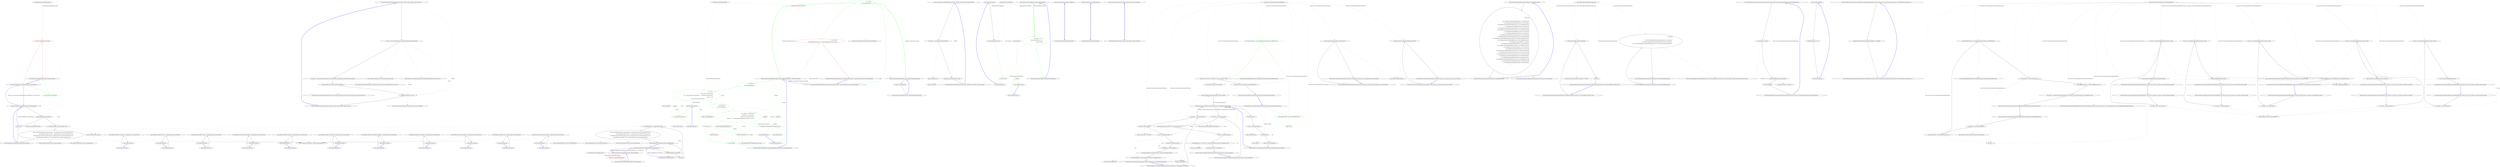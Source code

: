 digraph  {
n25 [label="Nancy.Responses.DefaultJsonSerializer", span=""];
n0 [cluster="Nancy.Responses.DefaultJsonSerializer.CanSerialize(string)", label="Entry Nancy.Responses.DefaultJsonSerializer.CanSerialize(string)", span="15-15"];
n1 [cluster="Nancy.Responses.DefaultJsonSerializer.CanSerialize(string)", color=red, community=0, label="2: return this.IsJsonType(contentType);", span="17-17"];
n2 [cluster="Nancy.Responses.DefaultJsonSerializer.CanSerialize(string)", label="Exit Nancy.Responses.DefaultJsonSerializer.CanSerialize(string)", span="15-15"];
n3 [cluster="Nancy.Responses.DefaultJsonSerializer.IsJsonType(string)", label="Entry Nancy.Responses.DefaultJsonSerializer.IsJsonType(string)", span="49-49"];
n4 [cluster="Nancy.Responses.DefaultJsonSerializer.Serialize<TModel>(string, TModel, System.IO.Stream)", label="Entry Nancy.Responses.DefaultJsonSerializer.Serialize<TModel>(string, TModel, System.IO.Stream)", span="27-27"];
n5 [cluster="Nancy.Responses.DefaultJsonSerializer.Serialize<TModel>(string, TModel, System.IO.Stream)", label="var writer = new StreamWriter(new UnclosableStreamWrapper(outputStream))", span="29-29"];
n8 [cluster="Nancy.Responses.DefaultJsonSerializer.Serialize<TModel>(string, TModel, System.IO.Stream)", label="serializer.Serialize(model, writer)", span="35-35"];
n6 [cluster="Nancy.Responses.DefaultJsonSerializer.Serialize<TModel>(string, TModel, System.IO.Stream)", label="var serializer = new JavaScriptSerializer(null, false, JsonSettings.MaxJsonLength, JsonSettings.MaxRecursions)", span="31-31"];
n10 [cluster="System.IO.StreamWriter.StreamWriter(System.IO.Stream)", label="Entry System.IO.StreamWriter.StreamWriter(System.IO.Stream)", span="0-0"];
n11 [cluster="Nancy.IO.UnclosableStreamWrapper.UnclosableStreamWrapper(System.IO.Stream)", label="Entry Nancy.IO.UnclosableStreamWrapper.UnclosableStreamWrapper(System.IO.Stream)", span="22-22"];
n7 [cluster="Nancy.Responses.DefaultJsonSerializer.Serialize<TModel>(string, TModel, System.IO.Stream)", label="serializer.RegisterConverters(JsonSettings.Converters)", span="33-33"];
n12 [cluster="Nancy.Json.JavaScriptSerializer.JavaScriptSerializer(Nancy.Json.JavaScriptTypeResolver, bool, int, int)", label="Entry Nancy.Json.JavaScriptSerializer.JavaScriptSerializer(Nancy.Json.JavaScriptTypeResolver, bool, int, int)", span="74-74"];
n13 [cluster="Nancy.Json.JavaScriptSerializer.RegisterConverters(System.Collections.Generic.IEnumerable<Nancy.Json.JavaScriptConverter>)", label="Entry Nancy.Json.JavaScriptSerializer.RegisterConverters(System.Collections.Generic.IEnumerable<Nancy.Json.JavaScriptConverter>)", span="429-429"];
n9 [cluster="Nancy.Responses.DefaultJsonSerializer.Serialize<TModel>(string, TModel, System.IO.Stream)", label="Exit Nancy.Responses.DefaultJsonSerializer.Serialize<TModel>(string, TModel, System.IO.Stream)", span="27-27"];
n14 [cluster="Nancy.Json.JavaScriptSerializer.Serialize(object, System.IO.TextWriter)", label="Entry Nancy.Json.JavaScriptSerializer.Serialize(object, System.IO.TextWriter)", span="465-465"];
n15 [cluster="Nancy.Responses.DefaultJsonSerializer.IsJsonType(string)", label="string.IsNullOrEmpty(contentType)", span="51-51"];
n17 [cluster="Nancy.Responses.DefaultJsonSerializer.IsJsonType(string)", label="var contentMimeType = contentType.Split(';')[0]", span="56-56"];
n16 [cluster="Nancy.Responses.DefaultJsonSerializer.IsJsonType(string)", label="return false;", span="53-53"];
n20 [cluster="string.IsNullOrEmpty(string)", label="Entry string.IsNullOrEmpty(string)", span="0-0"];
n18 [cluster="Nancy.Responses.DefaultJsonSerializer.IsJsonType(string)", label="return contentMimeType.Equals(''application/json'', StringComparison.InvariantCultureIgnoreCase) ||\r\n                   contentMimeType.Equals(''text/json'', StringComparison.InvariantCultureIgnoreCase) ||\r\n                  (contentMimeType.StartsWith(''application/vnd'', StringComparison.InvariantCultureIgnoreCase) &&\r\n                   contentMimeType.EndsWith(''+json'', StringComparison.InvariantCultureIgnoreCase));", span="58-61"];
n21 [cluster="string.Split(params char[])", label="Entry string.Split(params char[])", span="0-0"];
n19 [cluster="Nancy.Responses.DefaultJsonSerializer.IsJsonType(string)", label="Exit Nancy.Responses.DefaultJsonSerializer.IsJsonType(string)", span="49-49"];
n22 [cluster="string.Equals(string, System.StringComparison)", label="Entry string.Equals(string, System.StringComparison)", span="0-0"];
n23 [cluster="string.StartsWith(string, System.StringComparison)", label="Entry string.StartsWith(string, System.StringComparison)", span="0-0"];
n24 [cluster="string.EndsWith(string, System.StringComparison)", label="Entry string.EndsWith(string, System.StringComparison)", span="0-0"];
d1 [cluster="Nancy.Responses.DefaultJsonSerializer.CanSerialize(string)", color=green, community=0, label="2: return IsJsonType(contentType);", span="18-18"];
m0_4 [cluster="Nancy.Routing.Route.Invoke(Nancy.DynamicDictionary)", file="DefaultRouteInvoker.cs", label="Entry Nancy.Routing.Route.Invoke(Nancy.DynamicDictionary)", span="54-54"];
m0_0 [cluster="Nancy.Routing.DefaultRouteInvoker.Invoke(Nancy.Routing.Route, Nancy.DynamicDictionary, Nancy.NancyContext)", file="DefaultRouteInvoker.cs", label="Entry Nancy.Routing.DefaultRouteInvoker.Invoke(Nancy.Routing.Route, Nancy.DynamicDictionary, Nancy.NancyContext)", span="14-14"];
m0_1 [cluster="Nancy.Routing.DefaultRouteInvoker.Invoke(Nancy.Routing.Route, Nancy.DynamicDictionary, Nancy.NancyContext)", color=green, community=0, file="DefaultRouteInvoker.cs", label="3: var result =\r\n                route.Invoke(parameters)", span="16-17"];
m0_2 [cluster="Nancy.Routing.DefaultRouteInvoker.Invoke(Nancy.Routing.Route, Nancy.DynamicDictionary, Nancy.NancyContext)", color=red, community=0, file="DefaultRouteInvoker.cs", label="0: var response =\r\n                CastResultToResponse(result) ?? GetNegotiatedResponse(result, context)", span="19-20"];
m0_3 [cluster="Nancy.Routing.DefaultRouteInvoker.Invoke(Nancy.Routing.Route, Nancy.DynamicDictionary, Nancy.NancyContext)", file="DefaultRouteInvoker.cs", label="Exit Nancy.Routing.DefaultRouteInvoker.Invoke(Nancy.Routing.Route, Nancy.DynamicDictionary, Nancy.NancyContext)", span="14-14"];
m0_26 [cluster="Unk.CanSerialize", file="DefaultRouteInvoker.cs", label="Entry Unk.CanSerialize", span=""];
m0_22 [cluster="Nancy.Response.WithHeader(string, string)", file="DefaultRouteInvoker.cs", label="Entry Nancy.Response.WithHeader(string, string)", span="46-46"];
m0_19 [cluster="Unk.Create", file="DefaultRouteInvoker.cs", label="Entry Unk.Create", span=""];
m0_21 [cluster="Unk.Count", file="DefaultRouteInvoker.cs", label="Entry Unk.Count", span=""];
m0_7 [cluster="Nancy.Routing.DefaultRouteInvoker.GetNegotiatedResponse(dynamic, Nancy.NancyContext)", file="DefaultRouteInvoker.cs", label="Entry Nancy.Routing.DefaultRouteInvoker.GetNegotiatedResponse(dynamic, Nancy.NancyContext)", span="30-30"];
m0_10 [cluster="Nancy.Routing.DefaultRouteInvoker.GetNegotiatedResponse(dynamic, Nancy.NancyContext)", color=green, community=0, file="DefaultRouteInvoker.cs", label="0: var headers =\r\n                context.Request.Headers", span="32-33"];
m0_11 [cluster="Nancy.Routing.DefaultRouteInvoker.GetNegotiatedResponse(dynamic, Nancy.NancyContext)", color=green, community=0, file="DefaultRouteInvoker.cs", label="0: var valid =\r\n                from accept in headers.Accept\r\n                let s = this.serializers.FirstOrDefault(s => s.CanSerialize(accept.Item1))\r\n                where s != null\r\n                select Tuple.Create(accept.Item1, s)", span="35-39"];
m0_13 [cluster="Nancy.Routing.DefaultRouteInvoker.GetNegotiatedResponse(dynamic, Nancy.NancyContext)", color=green, community=0, file="DefaultRouteInvoker.cs", label="0: var response = new Response {\r\n                ContentType = serializer.Item1,\r\n                StatusCode = HttpStatusCode.OK,\r\n                Contents = s => serializer.Item2.Serialize(serializer.Item1, result, s)\r\n            }", span="44-48"];
m0_12 [cluster="Nancy.Routing.DefaultRouteInvoker.GetNegotiatedResponse(dynamic, Nancy.NancyContext)", color=green, community=0, file="DefaultRouteInvoker.cs", label="0: var serializer =\r\n                valid.FirstOrDefault()", span="41-42"];
m0_14 [cluster="Nancy.Routing.DefaultRouteInvoker.GetNegotiatedResponse(dynamic, Nancy.NancyContext)", color=green, community=0, file="DefaultRouteInvoker.cs", label="0: valid.Count() > 0", span="50-50"];
m0_15 [cluster="Nancy.Routing.DefaultRouteInvoker.GetNegotiatedResponse(dynamic, Nancy.NancyContext)", color=green, community=0, file="DefaultRouteInvoker.cs", label="0: response.WithHeader(''Vary'', ''Accept'')", span="52-52"];
m0_16 [cluster="Nancy.Routing.DefaultRouteInvoker.GetNegotiatedResponse(dynamic, Nancy.NancyContext)", color=green, community=0, file="DefaultRouteInvoker.cs", label="0: return response;", span="55-55"];
m0_17 [cluster="Nancy.Routing.DefaultRouteInvoker.GetNegotiatedResponse(dynamic, Nancy.NancyContext)", file="DefaultRouteInvoker.cs", label="Exit Nancy.Routing.DefaultRouteInvoker.GetNegotiatedResponse(dynamic, Nancy.NancyContext)", span="30-30"];
m0_6 [cluster="Nancy.Routing.DefaultRouteInvoker.CastResultToResponse(dynamic)", file="DefaultRouteInvoker.cs", label="Entry Nancy.Routing.DefaultRouteInvoker.CastResultToResponse(dynamic)", span="25-25"];
m0_8 [cluster="Nancy.Routing.DefaultRouteInvoker.CastResultToResponse(dynamic)", file="DefaultRouteInvoker.cs", label="return result as Response;", span="27-27"];
m0_9 [cluster="Nancy.Routing.DefaultRouteInvoker.CastResultToResponse(dynamic)", file="DefaultRouteInvoker.cs", label="Exit Nancy.Routing.DefaultRouteInvoker.CastResultToResponse(dynamic)", span="25-25"];
m0_20 [cluster="Nancy.Response.Response()", file="DefaultRouteInvoker.cs", label="Entry Nancy.Response.Response()", span="20-20"];
m0_23 [cluster="lambda expression", file="DefaultRouteInvoker.cs", label="Entry lambda expression", span="37-37"];
m0_28 [cluster="lambda expression", color=green, community=0, file="DefaultRouteInvoker.cs", label="0: serializer.Item2.Serialize(serializer.Item1, result, s)", span="47-47"];
m0_27 [cluster="lambda expression", file="DefaultRouteInvoker.cs", label="Entry lambda expression", span="47-47"];
m0_29 [cluster="lambda expression", file="DefaultRouteInvoker.cs", label="Exit lambda expression", span="47-47"];
m0_24 [cluster="lambda expression", color=green, community=0, file="DefaultRouteInvoker.cs", label="0: s.CanSerialize(accept.Item1)", span="37-37"];
m0_25 [cluster="lambda expression", file="DefaultRouteInvoker.cs", label="Exit lambda expression", span="37-37"];
m0_30 [cluster="Unk.Serialize", file="DefaultRouteInvoker.cs", label="Entry Unk.Serialize", span=""];
m0_18 [cluster="Unk.FirstOrDefault", file="DefaultRouteInvoker.cs", label="Entry Unk.FirstOrDefault", span=""];
m0_33 [file="DefaultRouteInvoker.cs", label=dynamic, span=""];
m0_34 [file="DefaultRouteInvoker.cs", label=serializer, span=""];
m0_31 [file="DefaultRouteInvoker.cs", label="Nancy.Routing.DefaultRouteInvoker", span=""];
m0_32 [file="DefaultRouteInvoker.cs", label=accept, span=""];
m2_0 [cluster="Nancy.Responses.DefaultXmlSerializer.CanSerialize(string)", file="DefaultXmlSerializer.cs", label="Entry Nancy.Responses.DefaultXmlSerializer.CanSerialize(string)", span="13-13"];
m2_1 [cluster="Nancy.Responses.DefaultXmlSerializer.CanSerialize(string)", color=red, community=0, file="DefaultXmlSerializer.cs", label="2: return this.IsXmlType(contentType);", span="15-15"];
m2_2 [cluster="Nancy.Responses.DefaultXmlSerializer.CanSerialize(string)", file="DefaultXmlSerializer.cs", label="Exit Nancy.Responses.DefaultXmlSerializer.CanSerialize(string)", span="13-13"];
m2_4 [cluster="Nancy.Responses.DefaultXmlSerializer.Serialize<TModel>(string, TModel, System.IO.Stream)", file="DefaultXmlSerializer.cs", label="Entry Nancy.Responses.DefaultXmlSerializer.Serialize<TModel>(string, TModel, System.IO.Stream)", span="25-25"];
m2_5 [cluster="Nancy.Responses.DefaultXmlSerializer.Serialize<TModel>(string, TModel, System.IO.Stream)", file="DefaultXmlSerializer.cs", label="var serializer = new XmlSerializer(typeof(TModel))", span="27-27"];
m2_6 [cluster="Nancy.Responses.DefaultXmlSerializer.Serialize<TModel>(string, TModel, System.IO.Stream)", file="DefaultXmlSerializer.cs", label="serializer.Serialize(outputStream, model)", span="28-28"];
m2_7 [cluster="Nancy.Responses.DefaultXmlSerializer.Serialize<TModel>(string, TModel, System.IO.Stream)", file="DefaultXmlSerializer.cs", label="Exit Nancy.Responses.DefaultXmlSerializer.Serialize<TModel>(string, TModel, System.IO.Stream)", span="25-25"];
m2_15 [cluster="string.IsNullOrEmpty(string)", file="DefaultXmlSerializer.cs", label="Entry string.IsNullOrEmpty(string)", span="0-0"];
m2_8 [cluster="XmlSerializer.cstr", file="DefaultXmlSerializer.cs", label="Entry XmlSerializer.cstr", span=""];
m2_3 [cluster="Nancy.Responses.DefaultXmlSerializer.IsXmlType(string)", file="DefaultXmlSerializer.cs", label="Entry Nancy.Responses.DefaultXmlSerializer.IsXmlType(string)", span="31-31"];
m2_10 [cluster="Nancy.Responses.DefaultXmlSerializer.IsXmlType(string)", file="DefaultXmlSerializer.cs", label="string.IsNullOrEmpty(contentType)", span="33-33"];
m2_12 [cluster="Nancy.Responses.DefaultXmlSerializer.IsXmlType(string)", file="DefaultXmlSerializer.cs", label="var contentMimeType = contentType.Split(';')[0]", span="38-38"];
m2_11 [cluster="Nancy.Responses.DefaultXmlSerializer.IsXmlType(string)", file="DefaultXmlSerializer.cs", label="return false;", span="35-35"];
m2_13 [cluster="Nancy.Responses.DefaultXmlSerializer.IsXmlType(string)", file="DefaultXmlSerializer.cs", label="return contentMimeType.Equals(''application/xml'', StringComparison.InvariantCultureIgnoreCase) ||\r\n                   contentMimeType.Equals(''text/xml'', StringComparison.InvariantCultureIgnoreCase) ||\r\n                  (contentMimeType.StartsWith(''application/vnd'', StringComparison.InvariantCultureIgnoreCase) &&\r\n                   contentMimeType.EndsWith(''+xml'', StringComparison.InvariantCultureIgnoreCase));", span="40-43"];
m2_14 [cluster="Nancy.Responses.DefaultXmlSerializer.IsXmlType(string)", file="DefaultXmlSerializer.cs", label="Exit Nancy.Responses.DefaultXmlSerializer.IsXmlType(string)", span="31-31"];
m2_19 [cluster="string.EndsWith(string, System.StringComparison)", file="DefaultXmlSerializer.cs", label="Entry string.EndsWith(string, System.StringComparison)", span="0-0"];
m2_17 [cluster="string.Equals(string, System.StringComparison)", file="DefaultXmlSerializer.cs", label="Entry string.Equals(string, System.StringComparison)", span="0-0"];
m2_9 [cluster="Unk.Serialize", file="DefaultXmlSerializer.cs", label="Entry Unk.Serialize", span=""];
m2_18 [cluster="string.StartsWith(string, System.StringComparison)", file="DefaultXmlSerializer.cs", label="Entry string.StartsWith(string, System.StringComparison)", span="0-0"];
m2_20 [file="DefaultXmlSerializer.cs", label="Nancy.Responses.DefaultXmlSerializer", span=""];
m3_8 [cluster="lambda expression", file="FakeRoute.cs", label="Entry lambda expression", span="17-20"];
m3_10 [cluster="lambda expression", color=green, community=0, file="FakeRoute.cs", label="0: return response;", span="19-19"];
m3_5 [cluster="lambda expression", file="FakeRoute.cs", label="Entry lambda expression", span="15-15"];
m3_6 [cluster="lambda expression", color=green, community=0, file="FakeRoute.cs", label="1: response", span="15-15"];
m3_7 [cluster="lambda expression", file="FakeRoute.cs", label="Exit lambda expression", span="15-15"];
m3_9 [cluster="lambda expression", file="FakeRoute.cs", label="this.ActionWasInvoked = true", span="18-18"];
m3_11 [cluster="lambda expression", file="FakeRoute.cs", label="Exit lambda expression", span="17-20"];
m3_0 [cluster="Nancy.Tests.Fakes.FakeRoute.FakeRoute()", file="FakeRoute.cs", label="Entry Nancy.Tests.Fakes.FakeRoute.FakeRoute()", span="8-8"];
m3_1 [cluster="Nancy.Tests.Fakes.FakeRoute.FakeRoute()", file="FakeRoute.cs", label="Exit Nancy.Tests.Fakes.FakeRoute.FakeRoute()", span="8-8"];
m3_2 [cluster="Nancy.Tests.Fakes.FakeRoute.FakeRoute(Nancy.Response)", file="FakeRoute.cs", label="Entry Nancy.Tests.Fakes.FakeRoute.FakeRoute(Nancy.Response)", span="14-14"];
m3_3 [cluster="Nancy.Tests.Fakes.FakeRoute.FakeRoute(Nancy.Response)", color=green, community=0, file="FakeRoute.cs", label="2: this.Action = x => {\r\n                this.ActionWasInvoked = true;\r\n                return response;\r\n            }", span="17-20"];
m3_4 [cluster="Nancy.Tests.Fakes.FakeRoute.FakeRoute(Nancy.Response)", file="FakeRoute.cs", label="Exit Nancy.Tests.Fakes.FakeRoute.FakeRoute(Nancy.Response)", span="14-14"];
m3_12 [file="FakeRoute.cs", label="Nancy.Tests.Fakes.FakeRoute", span=""];
m3_13 [file="FakeRoute.cs", label="Nancy.Response", span=""];
m4_0 [cluster="Nancy.ISerializer.CanSerialize(string)", file="ISerializer.cs", label="Entry Nancy.ISerializer.CanSerialize(string)", span="11-11"];
m4_1 [cluster="Nancy.ISerializer.CanSerialize(string)", file="ISerializer.cs", label="Exit Nancy.ISerializer.CanSerialize(string)", span="11-11"];
m4_2 [cluster="Nancy.ISerializer.Serialize<TModel>(string, TModel, System.IO.Stream)", file="ISerializer.cs", label="Entry Nancy.ISerializer.Serialize<TModel>(string, TModel, System.IO.Stream)", span="20-20"];
m4_3 [cluster="Nancy.ISerializer.Serialize<TModel>(string, TModel, System.IO.Stream)", file="ISerializer.cs", label="Exit Nancy.ISerializer.Serialize<TModel>(string, TModel, System.IO.Stream)", span="20-20"];
m5_7 [cluster="Nancy.DefaultResponseFormatter.DefaultResponseFormatter(Nancy.IRootPathProvider)", file="MainModule.cs", label="Entry Nancy.DefaultResponseFormatter.DefaultResponseFormatter(Nancy.IRootPathProvider)", span="13-13"];
m5_30 [cluster="Unk.SelectSingleNode", file="MainModule.cs", label="Entry Unk.SelectSingleNode", span=""];
m5_10 [cluster="Nancy.Tests.Unit.XmlFormatterExtensionsFixtures.Should_return_a_response_with_the_application_xml_content_type()", file="MainModule.cs", label="Entry Nancy.Tests.Unit.XmlFormatterExtensionsFixtures.Should_return_a_response_with_the_application_xml_content_type()", span="25-25"];
m5_11 [cluster="Nancy.Tests.Unit.XmlFormatterExtensionsFixtures.Should_return_a_response_with_the_application_xml_content_type()", file="MainModule.cs", label="response.ContentType.ShouldEqual(''application/xml'')", span="27-27"];
m5_12 [cluster="Nancy.Tests.Unit.XmlFormatterExtensionsFixtures.Should_return_a_response_with_the_application_xml_content_type()", file="MainModule.cs", label="Exit Nancy.Tests.Unit.XmlFormatterExtensionsFixtures.Should_return_a_response_with_the_application_xml_content_type()", span="25-25"];
m5_13 [cluster="object.ShouldEqual(object)", file="MainModule.cs", label="Entry object.ShouldEqual(object)", span="80-80"];
m5_6 [cluster="Unk.>", file="MainModule.cs", label="Entry Unk.>", span=""];
m5_29 [cluster="Unk.ShouldEqual", file="MainModule.cs", label="Entry Unk.ShouldEqual", span=""];
m5_44 [cluster="XmlDocument.cstr", file="MainModule.cs", label="Entry XmlDocument.cstr", span=""];
m5_45 [cluster="Unk.Load", file="MainModule.cs", label="Entry Unk.Load", span=""];
m5_31 [cluster="Nancy.Tests.Unit.XmlFormatterExtensionsFixtures.Should_return_a_null_in_xml_format()", file="MainModule.cs", label="Entry Nancy.Tests.Unit.XmlFormatterExtensionsFixtures.Should_return_a_null_in_xml_format()", span="53-53"];
m5_32 [cluster="Nancy.Tests.Unit.XmlFormatterExtensionsFixtures.Should_return_a_null_in_xml_format()", file="MainModule.cs", label="var stream = new MemoryStream()", span="55-55"];
m5_33 [cluster="Nancy.Tests.Unit.XmlFormatterExtensionsFixtures.Should_return_a_null_in_xml_format()", file="MainModule.cs", label="responseFormatter.AsXml<Person>(null).Contents(stream)", span="57-57"];
m5_34 [cluster="Nancy.Tests.Unit.XmlFormatterExtensionsFixtures.Should_return_a_null_in_xml_format()", file="MainModule.cs", label="var root = GetXmlRoot(stream)", span="59-59"];
m5_35 [cluster="Nancy.Tests.Unit.XmlFormatterExtensionsFixtures.Should_return_a_null_in_xml_format()", file="MainModule.cs", label="root.GetAttribute(''nil'', ''http://www.w3.org/2001/XMLSchema-instance'').ShouldEqual(''true'')", span="60-60"];
m5_36 [cluster="Nancy.Tests.Unit.XmlFormatterExtensionsFixtures.Should_return_a_null_in_xml_format()", file="MainModule.cs", label="root.ChildNodes.Count.ShouldEqual(0)", span="61-61"];
m5_37 [cluster="Nancy.Tests.Unit.XmlFormatterExtensionsFixtures.Should_return_a_null_in_xml_format()", file="MainModule.cs", label="Exit Nancy.Tests.Unit.XmlFormatterExtensionsFixtures.Should_return_a_null_in_xml_format()", span="53-53"];
m5_28 [cluster="Nancy.Tests.Unit.XmlFormatterExtensionsFixtures.GetXmlRoot(System.IO.Stream)", file="MainModule.cs", label="Entry Nancy.Tests.Unit.XmlFormatterExtensionsFixtures.GetXmlRoot(System.IO.Stream)", span="65-65"];
m5_39 [cluster="Nancy.Tests.Unit.XmlFormatterExtensionsFixtures.GetXmlRoot(System.IO.Stream)", file="MainModule.cs", label="stream.Position = 0", span="67-67"];
m5_41 [cluster="Nancy.Tests.Unit.XmlFormatterExtensionsFixtures.GetXmlRoot(System.IO.Stream)", file="MainModule.cs", label="xml.Load(stream)", span="69-69"];
m5_40 [cluster="Nancy.Tests.Unit.XmlFormatterExtensionsFixtures.GetXmlRoot(System.IO.Stream)", file="MainModule.cs", label="var xml = new XmlDocument()", span="68-68"];
m5_42 [cluster="Nancy.Tests.Unit.XmlFormatterExtensionsFixtures.GetXmlRoot(System.IO.Stream)", file="MainModule.cs", label="return xml.DocumentElement;", span="71-71"];
m5_43 [cluster="Nancy.Tests.Unit.XmlFormatterExtensionsFixtures.GetXmlRoot(System.IO.Stream)", file="MainModule.cs", label="Exit Nancy.Tests.Unit.XmlFormatterExtensionsFixtures.GetXmlRoot(System.IO.Stream)", span="65-65"];
m5_27 [cluster="System.Action<T>.Invoke(T)", file="MainModule.cs", label="Entry System.Action<T>.Invoke(T)", span="0-0"];
m5_38 [cluster="Unk.GetAttribute", file="MainModule.cs", label="Entry Unk.GetAttribute", span=""];
m5_8 [cluster="Nancy.Tests.Fakes.Person.Person()", file="MainModule.cs", label="Entry Nancy.Tests.Fakes.Person.Person()", span="2-2"];
m5_14 [cluster="Nancy.Tests.Unit.XmlFormatterExtensionsFixtures.Should_return_a_response_with_status_code_200_OK()", file="MainModule.cs", label="Entry Nancy.Tests.Unit.XmlFormatterExtensionsFixtures.Should_return_a_response_with_status_code_200_OK()", span="31-31"];
m5_15 [cluster="Nancy.Tests.Unit.XmlFormatterExtensionsFixtures.Should_return_a_response_with_status_code_200_OK()", file="MainModule.cs", label="response.StatusCode.ShouldEqual(HttpStatusCode.OK)", span="33-33"];
m5_16 [cluster="Nancy.Tests.Unit.XmlFormatterExtensionsFixtures.Should_return_a_response_with_status_code_200_OK()", file="MainModule.cs", label="Exit Nancy.Tests.Unit.XmlFormatterExtensionsFixtures.Should_return_a_response_with_status_code_200_OK()", span="31-31"];
m5_0 [cluster="Nancy.Tests.Unit.XmlFormatterExtensionsFixtures.XmlFormatterExtensionsFixtures()", file="MainModule.cs", label="Entry Nancy.Tests.Unit.XmlFormatterExtensionsFixtures.XmlFormatterExtensionsFixtures()", span="16-16"];
m5_1 [cluster="Nancy.Tests.Unit.XmlFormatterExtensionsFixtures.XmlFormatterExtensionsFixtures()", color=green, community=0, file="MainModule.cs", label="2: this.rootPathProvider = A.Fake<IRootPathProvider>()", span="18-18"];
m5_2 [cluster="Nancy.Tests.Unit.XmlFormatterExtensionsFixtures.XmlFormatterExtensionsFixtures()", color=green, community=0, file="MainModule.cs", label="2: this.responseFormatter = new DefaultResponseFormatter(this.rootPathProvider)", span="19-19"];
m5_3 [cluster="Nancy.Tests.Unit.XmlFormatterExtensionsFixtures.XmlFormatterExtensionsFixtures()", file="MainModule.cs", label="this.model = new Person { FirstName = ''Andy'', LastName = ''Pike'' }", span="20-20"];
m5_4 [cluster="Nancy.Tests.Unit.XmlFormatterExtensionsFixtures.XmlFormatterExtensionsFixtures()", file="MainModule.cs", label="this.response = this.responseFormatter.AsXml(model)", span="21-21"];
m5_5 [cluster="Nancy.Tests.Unit.XmlFormatterExtensionsFixtures.XmlFormatterExtensionsFixtures()", file="MainModule.cs", label="Exit Nancy.Tests.Unit.XmlFormatterExtensionsFixtures.XmlFormatterExtensionsFixtures()", span="16-16"];
m5_17 [cluster="Nancy.Tests.Unit.XmlFormatterExtensionsFixtures.Should_return_a_valid_model_in_xml_format()", file="MainModule.cs", label="Entry Nancy.Tests.Unit.XmlFormatterExtensionsFixtures.Should_return_a_valid_model_in_xml_format()", span="37-37"];
m5_18 [cluster="Nancy.Tests.Unit.XmlFormatterExtensionsFixtures.Should_return_a_valid_model_in_xml_format()", file="MainModule.cs", label="var stream = new MemoryStream()", span="39-39"];
m5_19 [cluster="Nancy.Tests.Unit.XmlFormatterExtensionsFixtures.Should_return_a_valid_model_in_xml_format()", file="MainModule.cs", label="response.Contents(stream)", span="41-41"];
m5_20 [cluster="Nancy.Tests.Unit.XmlFormatterExtensionsFixtures.Should_return_a_valid_model_in_xml_format()", file="MainModule.cs", label="var root = GetXmlRoot(stream)", span="43-43"];
m5_21 [cluster="Nancy.Tests.Unit.XmlFormatterExtensionsFixtures.Should_return_a_valid_model_in_xml_format()", file="MainModule.cs", label="root.Name.ShouldEqual(''Person'')", span="45-45"];
m5_22 [cluster="Nancy.Tests.Unit.XmlFormatterExtensionsFixtures.Should_return_a_valid_model_in_xml_format()", file="MainModule.cs", label="root.ChildNodes.Count.ShouldEqual(2)", span="46-46"];
m5_23 [cluster="Nancy.Tests.Unit.XmlFormatterExtensionsFixtures.Should_return_a_valid_model_in_xml_format()", file="MainModule.cs", label="root.SelectSingleNode(''//Person/FirstName'').InnerText.ShouldEqual(''Andy'')", span="47-47"];
m5_24 [cluster="Nancy.Tests.Unit.XmlFormatterExtensionsFixtures.Should_return_a_valid_model_in_xml_format()", file="MainModule.cs", label="root.SelectSingleNode(''//Person/LastName'').InnerText.ShouldEqual(''Pike'')", span="48-48"];
m5_25 [cluster="Nancy.Tests.Unit.XmlFormatterExtensionsFixtures.Should_return_a_valid_model_in_xml_format()", file="MainModule.cs", label="Exit Nancy.Tests.Unit.XmlFormatterExtensionsFixtures.Should_return_a_valid_model_in_xml_format()", span="37-37"];
m5_9 [cluster="Nancy.IResponseFormatter.AsXml<TModel>(TModel)", file="MainModule.cs", label="Entry Nancy.IResponseFormatter.AsXml<TModel>(TModel)", span="43-43"];
m5_26 [cluster="System.IO.MemoryStream.MemoryStream()", file="MainModule.cs", label="Entry System.IO.MemoryStream.MemoryStream()", span="0-0"];
m5_46 [file="MainModule.cs", label="Nancy.Tests.Unit.XmlFormatterExtensionsFixtures", span=""];
m6_46 [cluster="Nancy.Bootstrapper.NancyInternalConfiguration.GetTypeRegistations()", file="NancyInternalConfiguration.cs", label="Entry Nancy.Bootstrapper.NancyInternalConfiguration.GetTypeRegistations()", span="204-204"];
m6_47 [cluster="Nancy.Bootstrapper.NancyInternalConfiguration.GetTypeRegistations()", file="NancyInternalConfiguration.cs", label="return new[]\r\n            {\r\n                new TypeRegistration(typeof(IRouteResolver), this.RouteResolver),\r\n                new TypeRegistration(typeof(INancyEngine), this.NancyEngine),\r\n                new TypeRegistration(typeof(IModuleKeyGenerator), this.ModuleKeyGenerator),\r\n                new TypeRegistration(typeof(IRouteCache), this.RouteCache),\r\n                new TypeRegistration(typeof(IRouteCacheProvider), this.RouteCacheProvider),\r\n                new TypeRegistration(typeof(IRoutePatternMatcher), this.RoutePatternMatcher),\r\n                new TypeRegistration(typeof(IViewLocator), this.ViewLocator),\r\n                new TypeRegistration(typeof(IViewFactory), this.ViewFactory),\r\n                new TypeRegistration(typeof(INancyContextFactory), this.ContextFactory),\r\n                new TypeRegistration(typeof(INancyModuleBuilder), this.NancyModuleBuilder),\r\n                new TypeRegistration(typeof(IResponseFormatterFactory), this.ResponseFormatterFactory),\r\n                new TypeRegistration(typeof(IModelBinderLocator), this.ModelBinderLocator), \r\n                new TypeRegistration(typeof(IBinder), this.Binder), \r\n                new TypeRegistration(typeof(BindingDefaults), this.BindingDefaults), \r\n                new TypeRegistration(typeof(IFieldNameConverter), this.FieldNameConverter), \r\n                new TypeRegistration(typeof(IViewResolver), this.ViewResolver),\r\n                new TypeRegistration(typeof(IViewCache), this.ViewCache),\r\n                new TypeRegistration(typeof(IRenderContextFactory), this.RenderContextFactory),\r\n                new TypeRegistration(typeof(IViewLocationCache), this.ViewLocationCache),\r\n                new TypeRegistration(typeof(IViewLocationProvider), this.ViewLocationProvider),\r\n                new TypeRegistration(typeof(ICsrfTokenValidator), this.CsrfTokenValidator), \r\n                new TypeRegistration(typeof(IObjectSerializer), this.ObjectSerializer), \r\n                new TypeRegistration(typeof(IModelValidatorLocator), this.ModelValidatorLocator),\r\n                new TypeRegistration(typeof(IRequestTracing), this.RequestTracing),\r\n                new TypeRegistration(typeof(IRouteInvoker), this.RouteInvoker), \r\n            };", span="206-233"];
m6_48 [cluster="Nancy.Bootstrapper.NancyInternalConfiguration.GetTypeRegistations()", file="NancyInternalConfiguration.cs", label="Exit Nancy.Bootstrapper.NancyInternalConfiguration.GetTypeRegistations()", span="204-204"];
m6_58 [cluster="System.Collections.Generic.ICollection<T>.Add(T)", file="NancyInternalConfiguration.cs", label="Entry System.Collections.Generic.ICollection<T>.Add(T)", span="0-0"];
m6_54 [cluster="Nancy.Bootstrapper.NancyInternalConfiguration.WithIgnoredAssembly(System.Func<System.Reflection.Assembly, bool>)", file="NancyInternalConfiguration.cs", label="Entry Nancy.Bootstrapper.NancyInternalConfiguration.WithIgnoredAssembly(System.Func<System.Reflection.Assembly, bool>)", span="255-255"];
m6_55 [cluster="Nancy.Bootstrapper.NancyInternalConfiguration.WithIgnoredAssembly(System.Func<System.Reflection.Assembly, bool>)", file="NancyInternalConfiguration.cs", label="this.ignoredAssemblies.Add(ignorePredicate)", span="257-257"];
m6_56 [cluster="Nancy.Bootstrapper.NancyInternalConfiguration.WithIgnoredAssembly(System.Func<System.Reflection.Assembly, bool>)", file="NancyInternalConfiguration.cs", label="return this;", span="259-259"];
m6_57 [cluster="Nancy.Bootstrapper.NancyInternalConfiguration.WithIgnoredAssembly(System.Func<System.Reflection.Assembly, bool>)", file="NancyInternalConfiguration.cs", label="Exit Nancy.Bootstrapper.NancyInternalConfiguration.WithIgnoredAssembly(System.Func<System.Reflection.Assembly, bool>)", span="255-255"];
m6_49 [cluster="Nancy.Bootstrapper.TypeRegistration.TypeRegistration(System.Type, System.Type)", file="NancyInternalConfiguration.cs", label="Entry Nancy.Bootstrapper.TypeRegistration.TypeRegistration(System.Type, System.Type)", span="14-14"];
m6_50 [cluster="Nancy.Bootstrapper.NancyInternalConfiguration.GetCollectionTypeRegistrations()", file="NancyInternalConfiguration.cs", label="Entry Nancy.Bootstrapper.NancyInternalConfiguration.GetCollectionTypeRegistrations()", span="240-240"];
m6_51 [cluster="Nancy.Bootstrapper.NancyInternalConfiguration.GetCollectionTypeRegistrations()", file="NancyInternalConfiguration.cs", label="return new[]\r\n            {\r\n                new CollectionTypeRegistration(typeof(ISerializer), this.Serializers), \r\n                new CollectionTypeRegistration(typeof(IErrorHandler), this.ErrorHandlers), \r\n                new CollectionTypeRegistration(typeof(IDiagnosticsProvider), this.InteractiveDiagnosticProviders), \r\n            };", span="242-247"];
m6_52 [cluster="Nancy.Bootstrapper.NancyInternalConfiguration.GetCollectionTypeRegistrations()", file="NancyInternalConfiguration.cs", label="Exit Nancy.Bootstrapper.NancyInternalConfiguration.GetCollectionTypeRegistrations()", span="240-240"];
m6_40 [cluster="Nancy.Bootstrapper.NancyInternalConfiguration.WithOverrides(System.Action<Nancy.Bootstrapper.NancyInternalConfiguration>)", file="NancyInternalConfiguration.cs", label="Entry Nancy.Bootstrapper.NancyInternalConfiguration.WithOverrides(System.Action<Nancy.Bootstrapper.NancyInternalConfiguration>)", span="191-191"];
m6_41 [cluster="Nancy.Bootstrapper.NancyInternalConfiguration.WithOverrides(System.Action<Nancy.Bootstrapper.NancyInternalConfiguration>)", file="NancyInternalConfiguration.cs", label="var configuration = Default", span="193-193"];
m6_42 [cluster="Nancy.Bootstrapper.NancyInternalConfiguration.WithOverrides(System.Action<Nancy.Bootstrapper.NancyInternalConfiguration>)", file="NancyInternalConfiguration.cs", label="configurationBuilder.Invoke(configuration)", span="195-195"];
m6_43 [cluster="Nancy.Bootstrapper.NancyInternalConfiguration.WithOverrides(System.Action<Nancy.Bootstrapper.NancyInternalConfiguration>)", file="NancyInternalConfiguration.cs", label="return configuration;", span="197-197"];
m6_44 [cluster="Nancy.Bootstrapper.NancyInternalConfiguration.WithOverrides(System.Action<Nancy.Bootstrapper.NancyInternalConfiguration>)", file="NancyInternalConfiguration.cs", label="Exit Nancy.Bootstrapper.NancyInternalConfiguration.WithOverrides(System.Action<Nancy.Bootstrapper.NancyInternalConfiguration>)", span="191-191"];
m6_53 [cluster="Nancy.Bootstrapper.CollectionTypeRegistration.CollectionTypeRegistration(System.Type, System.Collections.Generic.IEnumerable<System.Type>)", file="NancyInternalConfiguration.cs", label="Entry Nancy.Bootstrapper.CollectionTypeRegistration.CollectionTypeRegistration(System.Type, System.Collections.Generic.IEnumerable<System.Type>)", span="19-19"];
m6_45 [cluster="System.Action<T>.Invoke(T)", file="NancyInternalConfiguration.cs", label="Entry System.Action<T>.Invoke(T)", span="0-0"];
m6_37 [cluster="lambda expression", file="NancyInternalConfiguration.cs", label="Entry lambda expression", span="177-177"];
m6_0 [cluster="lambda expression", file="NancyInternalConfiguration.cs", label="Entry lambda expression", span="34-34"];
m6_1 [cluster="lambda expression", file="NancyInternalConfiguration.cs", label="asm.FullName.StartsWith(''Microsoft.'', StringComparison.InvariantCulture)", span="34-34"];
m6_2 [cluster="lambda expression", file="NancyInternalConfiguration.cs", label="Exit lambda expression", span="34-34"];
m6_4 [cluster="lambda expression", file="NancyInternalConfiguration.cs", label="Entry lambda expression", span="35-35"];
m6_5 [cluster="lambda expression", file="NancyInternalConfiguration.cs", label="asm.FullName.StartsWith(''System.'', StringComparison.InvariantCulture)", span="35-35"];
m6_6 [cluster="lambda expression", file="NancyInternalConfiguration.cs", label="Exit lambda expression", span="35-35"];
m6_7 [cluster="lambda expression", file="NancyInternalConfiguration.cs", label="Entry lambda expression", span="36-36"];
m6_8 [cluster="lambda expression", file="NancyInternalConfiguration.cs", label="asm.FullName.StartsWith(''System,'', StringComparison.InvariantCulture)", span="36-36"];
m6_9 [cluster="lambda expression", file="NancyInternalConfiguration.cs", label="Exit lambda expression", span="36-36"];
m6_10 [cluster="lambda expression", file="NancyInternalConfiguration.cs", label="Entry lambda expression", span="37-37"];
m6_11 [cluster="lambda expression", file="NancyInternalConfiguration.cs", label="asm.FullName.StartsWith(''CR_ExtUnitTest'', StringComparison.InvariantCulture)", span="37-37"];
m6_12 [cluster="lambda expression", file="NancyInternalConfiguration.cs", label="Exit lambda expression", span="37-37"];
m6_13 [cluster="lambda expression", file="NancyInternalConfiguration.cs", label="Entry lambda expression", span="38-38"];
m6_14 [cluster="lambda expression", file="NancyInternalConfiguration.cs", label="asm.FullName.StartsWith(''mscorlib,'', StringComparison.InvariantCulture)", span="38-38"];
m6_15 [cluster="lambda expression", file="NancyInternalConfiguration.cs", label="Exit lambda expression", span="38-38"];
m6_16 [cluster="lambda expression", file="NancyInternalConfiguration.cs", label="Entry lambda expression", span="39-39"];
m6_17 [cluster="lambda expression", file="NancyInternalConfiguration.cs", label="asm.FullName.StartsWith(''CR_VSTest'', StringComparison.InvariantCulture)", span="39-39"];
m6_18 [cluster="lambda expression", file="NancyInternalConfiguration.cs", label="Exit lambda expression", span="39-39"];
m6_19 [cluster="lambda expression", file="NancyInternalConfiguration.cs", label="Entry lambda expression", span="40-40"];
m6_20 [cluster="lambda expression", file="NancyInternalConfiguration.cs", label="asm.FullName.StartsWith(''DevExpress.CodeRush'', StringComparison.InvariantCulture)", span="40-40"];
m6_21 [cluster="lambda expression", file="NancyInternalConfiguration.cs", label="Exit lambda expression", span="40-40"];
m6_22 [cluster="lambda expression", file="NancyInternalConfiguration.cs", label="Entry lambda expression", span="41-41"];
m6_23 [cluster="lambda expression", file="NancyInternalConfiguration.cs", label="asm.FullName.StartsWith(''IronPython'', StringComparison.InvariantCulture)", span="41-41"];
m6_24 [cluster="lambda expression", file="NancyInternalConfiguration.cs", label="Exit lambda expression", span="41-41"];
m6_25 [cluster="lambda expression", file="NancyInternalConfiguration.cs", label="Entry lambda expression", span="42-42"];
m6_26 [cluster="lambda expression", file="NancyInternalConfiguration.cs", label="asm.FullName.StartsWith(''IronRuby'', StringComparison.InvariantCulture)", span="42-42"];
m6_27 [cluster="lambda expression", file="NancyInternalConfiguration.cs", label="Exit lambda expression", span="42-42"];
m6_28 [cluster="lambda expression", file="NancyInternalConfiguration.cs", label="Entry lambda expression", span="43-43"];
m6_29 [cluster="lambda expression", file="NancyInternalConfiguration.cs", label="asm.FullName.StartsWith(''xunit'', StringComparison.InvariantCulture)", span="43-43"];
m6_30 [cluster="lambda expression", file="NancyInternalConfiguration.cs", label="Exit lambda expression", span="43-43"];
m6_31 [cluster="lambda expression", file="NancyInternalConfiguration.cs", label="Entry lambda expression", span="44-44"];
m6_32 [cluster="lambda expression", file="NancyInternalConfiguration.cs", label="asm.FullName.StartsWith(''Nancy.Testing'', StringComparison.InvariantCulture)", span="44-44"];
m6_33 [cluster="lambda expression", file="NancyInternalConfiguration.cs", label="Exit lambda expression", span="44-44"];
m6_38 [cluster="lambda expression", file="NancyInternalConfiguration.cs", label="tr.RegistrationType == null", span="177-177"];
m6_39 [cluster="lambda expression", file="NancyInternalConfiguration.cs", label="Exit lambda expression", span="177-177"];
m6_34 [cluster="Nancy.Bootstrapper.NancyInternalConfiguration.UpdateIgnoredAssemblies(System.Collections.Generic.IEnumerable<System.Func<System.Reflection.Assembly, bool>>)", file="NancyInternalConfiguration.cs", label="Entry Nancy.Bootstrapper.NancyInternalConfiguration.UpdateIgnoredAssemblies(System.Collections.Generic.IEnumerable<System.Func<System.Reflection.Assembly, bool>>)", span="163-163"];
m6_35 [cluster="Nancy.Bootstrapper.NancyInternalConfiguration.UpdateIgnoredAssemblies(System.Collections.Generic.IEnumerable<System.Func<System.Reflection.Assembly, bool>>)", file="NancyInternalConfiguration.cs", label="AppDomainAssemblyTypeScanner.IgnoredAssemblies = assemblies", span="165-165"];
m6_36 [cluster="Nancy.Bootstrapper.NancyInternalConfiguration.UpdateIgnoredAssemblies(System.Collections.Generic.IEnumerable<System.Func<System.Reflection.Assembly, bool>>)", file="NancyInternalConfiguration.cs", label="Exit Nancy.Bootstrapper.NancyInternalConfiguration.UpdateIgnoredAssemblies(System.Collections.Generic.IEnumerable<System.Func<System.Reflection.Assembly, bool>>)", span="163-163"];
m6_59 [file="NancyInternalConfiguration.cs", label="Nancy.Bootstrapper.NancyInternalConfiguration", span=""];
m7_10 [cluster="Nancy.DefaultResponseFormatter.DefaultResponseFormatter(Nancy.IRootPathProvider)", file="Route.cs", label="Entry Nancy.DefaultResponseFormatter.DefaultResponseFormatter(Nancy.IRootPathProvider)", span="13-13"];
m7_8 [cluster="Nancy.Tests.Fakes.FakeNancyModule.FakeNancyModule()", file="Route.cs", label="Entry Nancy.Tests.Fakes.FakeNancyModule.FakeNancyModule()", span="6-6"];
m7_25 [cluster="Nancy.Tests.Unit.Routing.DefaultNancyModuleBuilderFixture.Should_set_view_factory_on_module_to_resolved_view_factory()", file="Route.cs", label="Entry Nancy.Tests.Unit.Routing.DefaultNancyModuleBuilderFixture.Should_set_view_factory_on_module_to_resolved_view_factory()", span="55-55"];
m7_26 [cluster="Nancy.Tests.Unit.Routing.DefaultNancyModuleBuilderFixture.Should_set_view_factory_on_module_to_resolved_view_factory()", file="Route.cs", label="var context = new NancyContext()", span="58-58"];
m7_27 [cluster="Nancy.Tests.Unit.Routing.DefaultNancyModuleBuilderFixture.Should_set_view_factory_on_module_to_resolved_view_factory()", file="Route.cs", label="var result = this.builder.BuildModule(this.module, context)", span="61-61"];
m7_28 [cluster="Nancy.Tests.Unit.Routing.DefaultNancyModuleBuilderFixture.Should_set_view_factory_on_module_to_resolved_view_factory()", file="Route.cs", label="result.ViewFactory.ShouldBeSameAs(this.viewFactory)", span="64-64"];
m7_29 [cluster="Nancy.Tests.Unit.Routing.DefaultNancyModuleBuilderFixture.Should_set_view_factory_on_module_to_resolved_view_factory()", file="Route.cs", label="Exit Nancy.Tests.Unit.Routing.DefaultNancyModuleBuilderFixture.Should_set_view_factory_on_module_to_resolved_view_factory()", span="55-55"];
m7_9 [cluster="Unk.>", file="Route.cs", label="Entry Unk.>", span=""];
m7_18 [cluster="Nancy.Routing.DefaultNancyModuleBuilder.BuildModule(Nancy.NancyModule, Nancy.NancyContext)", file="Route.cs", label="Entry Nancy.Routing.DefaultNancyModuleBuilder.BuildModule(Nancy.NancyModule, Nancy.NancyContext)", span="33-33"];
m7_20 [cluster="Nancy.Tests.Unit.Routing.DefaultNancyModuleBuilderFixture.Should_set_context_on_module_to_provided_context_instance()", file="Route.cs", label="Entry Nancy.Tests.Unit.Routing.DefaultNancyModuleBuilderFixture.Should_set_context_on_module_to_provided_context_instance()", span="42-42"];
m7_21 [cluster="Nancy.Tests.Unit.Routing.DefaultNancyModuleBuilderFixture.Should_set_context_on_module_to_provided_context_instance()", file="Route.cs", label="var context = new NancyContext()", span="45-45"];
m7_22 [cluster="Nancy.Tests.Unit.Routing.DefaultNancyModuleBuilderFixture.Should_set_context_on_module_to_provided_context_instance()", file="Route.cs", label="var result = this.builder.BuildModule(this.module, context)", span="48-48"];
m7_23 [cluster="Nancy.Tests.Unit.Routing.DefaultNancyModuleBuilderFixture.Should_set_context_on_module_to_provided_context_instance()", file="Route.cs", label="result.Context.ShouldBeSameAs(context)", span="51-51"];
m7_24 [cluster="Nancy.Tests.Unit.Routing.DefaultNancyModuleBuilderFixture.Should_set_context_on_module_to_provided_context_instance()", file="Route.cs", label="Exit Nancy.Tests.Unit.Routing.DefaultNancyModuleBuilderFixture.Should_set_context_on_module_to_provided_context_instance()", span="42-42"];
m7_30 [cluster="Nancy.Tests.Unit.Routing.DefaultNancyModuleBuilderFixture.Should_set_response_on_module_to_resolved_response_formatter()", file="Route.cs", label="Entry Nancy.Tests.Unit.Routing.DefaultNancyModuleBuilderFixture.Should_set_response_on_module_to_resolved_response_formatter()", span="68-68"];
m7_31 [cluster="Nancy.Tests.Unit.Routing.DefaultNancyModuleBuilderFixture.Should_set_response_on_module_to_resolved_response_formatter()", file="Route.cs", label="var context = new NancyContext()", span="71-71"];
m7_32 [cluster="Nancy.Tests.Unit.Routing.DefaultNancyModuleBuilderFixture.Should_set_response_on_module_to_resolved_response_formatter()", file="Route.cs", label="var result = this.builder.BuildModule(this.module, context)", span="74-74"];
m7_33 [cluster="Nancy.Tests.Unit.Routing.DefaultNancyModuleBuilderFixture.Should_set_response_on_module_to_resolved_response_formatter()", file="Route.cs", label="result.Response.ShouldBeSameAs(this.responseFormatter)", span="77-77"];
m7_34 [cluster="Nancy.Tests.Unit.Routing.DefaultNancyModuleBuilderFixture.Should_set_response_on_module_to_resolved_response_formatter()", file="Route.cs", label="Exit Nancy.Tests.Unit.Routing.DefaultNancyModuleBuilderFixture.Should_set_response_on_module_to_resolved_response_formatter()", span="68-68"];
m7_11 [cluster="Nancy.Routing.DefaultNancyModuleBuilder.DefaultNancyModuleBuilder(Nancy.ViewEngines.IViewFactory, Nancy.IResponseFormatter, Nancy.ModelBinding.IModelBinderLocator)", file="Route.cs", label="Entry Nancy.Routing.DefaultNancyModuleBuilder.DefaultNancyModuleBuilder(Nancy.ViewEngines.IViewFactory, Nancy.IResponseFormatter, Nancy.ModelBinding.IModelBinderLocator)", span="20-20"];
m7_17 [cluster="Nancy.NancyContext.NancyContext()", file="Route.cs", label="Entry Nancy.NancyContext.NancyContext()", span="16-16"];
m7_35 [cluster="Nancy.Tests.Unit.Routing.DefaultNancyModuleBuilderFixture.Should_set_binder_locator_on_module_to_resolved_binder_locator()", file="Route.cs", label="Entry Nancy.Tests.Unit.Routing.DefaultNancyModuleBuilderFixture.Should_set_binder_locator_on_module_to_resolved_binder_locator()", span="81-81"];
m7_36 [cluster="Nancy.Tests.Unit.Routing.DefaultNancyModuleBuilderFixture.Should_set_binder_locator_on_module_to_resolved_binder_locator()", file="Route.cs", label="var context = new NancyContext()", span="84-84"];
m7_37 [cluster="Nancy.Tests.Unit.Routing.DefaultNancyModuleBuilderFixture.Should_set_binder_locator_on_module_to_resolved_binder_locator()", file="Route.cs", label="var result = this.builder.BuildModule(this.module, context)", span="87-87"];
m7_38 [cluster="Nancy.Tests.Unit.Routing.DefaultNancyModuleBuilderFixture.Should_set_binder_locator_on_module_to_resolved_binder_locator()", file="Route.cs", label="result.ModelBinderLocator.ShouldBeSameAs(this.modelBinderLocator)", span="90-90"];
m7_39 [cluster="Nancy.Tests.Unit.Routing.DefaultNancyModuleBuilderFixture.Should_set_binder_locator_on_module_to_resolved_binder_locator()", file="Route.cs", label="Exit Nancy.Tests.Unit.Routing.DefaultNancyModuleBuilderFixture.Should_set_binder_locator_on_module_to_resolved_binder_locator()", span="81-81"];
m7_19 [cluster="object.ShouldBeSameAs(object)", file="Route.cs", label="Entry object.ShouldBeSameAs(object)", span="115-115"];
m7_12 [cluster="Nancy.Tests.Unit.Routing.DefaultNancyModuleBuilderFixture.Should_return_instance_that_was_returned_by_module_catalog()", file="Route.cs", label="Entry Nancy.Tests.Unit.Routing.DefaultNancyModuleBuilderFixture.Should_return_instance_that_was_returned_by_module_catalog()", span="29-29"];
m7_13 [cluster="Nancy.Tests.Unit.Routing.DefaultNancyModuleBuilderFixture.Should_return_instance_that_was_returned_by_module_catalog()", file="Route.cs", label="var context = new NancyContext()", span="32-32"];
m7_14 [cluster="Nancy.Tests.Unit.Routing.DefaultNancyModuleBuilderFixture.Should_return_instance_that_was_returned_by_module_catalog()", file="Route.cs", label="var result = this.builder.BuildModule(this.module, context)", span="35-35"];
m7_15 [cluster="Nancy.Tests.Unit.Routing.DefaultNancyModuleBuilderFixture.Should_return_instance_that_was_returned_by_module_catalog()", file="Route.cs", label="result.ShouldBeSameAs(this.module)", span="38-38"];
m7_16 [cluster="Nancy.Tests.Unit.Routing.DefaultNancyModuleBuilderFixture.Should_return_instance_that_was_returned_by_module_catalog()", file="Route.cs", label="Exit Nancy.Tests.Unit.Routing.DefaultNancyModuleBuilderFixture.Should_return_instance_that_was_returned_by_module_catalog()", span="29-29"];
m7_0 [cluster="Nancy.Tests.Unit.Routing.DefaultNancyModuleBuilderFixture.DefaultNancyModuleBuilderFixture()", file="Route.cs", label="Entry Nancy.Tests.Unit.Routing.DefaultNancyModuleBuilderFixture.DefaultNancyModuleBuilderFixture()", span="18-18"];
m7_1 [cluster="Nancy.Tests.Unit.Routing.DefaultNancyModuleBuilderFixture.DefaultNancyModuleBuilderFixture()", file="Route.cs", label="this.module = new FakeNancyModule()", span="20-20"];
m7_2 [cluster="Nancy.Tests.Unit.Routing.DefaultNancyModuleBuilderFixture.DefaultNancyModuleBuilderFixture()", file="Route.cs", label="this.rootPathProvider = A.Fake<IRootPathProvider>()", span="21-21"];
m7_3 [cluster="Nancy.Tests.Unit.Routing.DefaultNancyModuleBuilderFixture.DefaultNancyModuleBuilderFixture()", file="Route.cs", label="this.responseFormatter = new DefaultResponseFormatter(this.rootPathProvider)", span="22-22"];
m7_4 [cluster="Nancy.Tests.Unit.Routing.DefaultNancyModuleBuilderFixture.DefaultNancyModuleBuilderFixture()", file="Route.cs", label="this.viewFactory = A.Fake<IViewFactory>()", span="23-23"];
m7_5 [cluster="Nancy.Tests.Unit.Routing.DefaultNancyModuleBuilderFixture.DefaultNancyModuleBuilderFixture()", file="Route.cs", label="this.modelBinderLocator = A.Fake<IModelBinderLocator>()", span="24-24"];
m7_6 [cluster="Nancy.Tests.Unit.Routing.DefaultNancyModuleBuilderFixture.DefaultNancyModuleBuilderFixture()", file="Route.cs", label="this.builder = new DefaultNancyModuleBuilder(this.viewFactory, this.responseFormatter, this.modelBinderLocator)", span="25-25"];
m7_7 [cluster="Nancy.Tests.Unit.Routing.DefaultNancyModuleBuilderFixture.DefaultNancyModuleBuilderFixture()", file="Route.cs", label="Exit Nancy.Tests.Unit.Routing.DefaultNancyModuleBuilderFixture.DefaultNancyModuleBuilderFixture()", span="18-18"];
m7_40 [file="Route.cs", label="Nancy.Tests.Unit.Routing.DefaultNancyModuleBuilderFixture", span=""];
n25 -> n1  [color=red, key=1, label="Nancy.Responses.DefaultJsonSerializer", style=dashed];
n0 -> n1  [color=red, key=0, style=solid];
n0 -> n3  [color=darkorchid, key=3, label="method methodReturn bool CanSerialize", style=bold];
n0 -> d1  [color=green, key=0, style=solid];
n1 -> n2  [color=red, key=0, style=solid];
n1 -> n3  [color=red, key=2, style=dotted];
n2 -> n0  [color=blue, key=0, style=bold];
n3 -> n15  [key=0, style=solid];
n3 -> n17  [color=darkseagreen4, key=1, label=string, style=dashed];
n3 -> n0  [color=darkorchid, key=3, label="Parameter variable string contentType", style=bold];
n3 -> n16  [color=darkorchid, key=3, label="method methodReturn bool IsJsonType", style=bold];
n4 -> n5  [key=0, style=solid];
n4 -> n8  [color=darkseagreen4, key=1, label=TModel, style=dashed];
n5 -> n6  [key=0, style=solid];
n5 -> n10  [key=2, style=dotted];
n5 -> n11  [key=2, style=dotted];
n5 -> n8  [color=darkseagreen4, key=1, label=writer, style=dashed];
n8 -> n9  [key=0, style=solid];
n8 -> n14  [key=2, style=dotted];
n6 -> n7  [key=0, style=solid];
n6 -> n12  [key=2, style=dotted];
n6 -> n8  [color=darkseagreen4, key=1, label=serializer, style=dashed];
n7 -> n8  [key=0, style=solid];
n7 -> n13  [key=2, style=dotted];
n9 -> n4  [color=blue, key=0, style=bold];
n15 -> n16  [key=0, style=solid];
n15 -> n17  [key=0, style=solid];
n15 -> n20  [key=2, style=dotted];
n17 -> n18  [key=0, style=solid];
n17 -> n21  [key=2, style=dotted];
n16 -> n19  [key=0, style=solid];
n18 -> n19  [key=0, style=solid];
n18 -> n22  [key=2, style=dotted];
n18 -> n23  [key=2, style=dotted];
n18 -> n24  [key=2, style=dotted];
n19 -> n3  [color=blue, key=0, style=bold];
d1 -> n2  [color=green, key=0, style=solid];
d1 -> n3  [color=green, key=2, style=dotted];
m0_0 -> m0_1  [color=green, key=0, style=solid];
m0_0 -> m0_2  [color=darkseagreen4, key=1, label="Nancy.NancyContext", style=dashed];
m0_1 -> m0_2  [color=green, key=0, style=solid];
m0_1 -> m0_4  [color=green, key=2, style=dotted];
m0_2 -> m0_3  [color=red, key=0, style=solid];
m0_2 -> m0_6  [key=2, style=dotted];
m0_2 -> m0_7  [key=2, style=dotted];
m0_3 -> m0_3  [key=0, style=solid];
m0_3 -> m0_0  [color=blue, key=0, style=bold];
m0_7 -> m0_1  [color=green, key=3, label="Parameter variable dynamic result", style=bold];
m0_7 -> m0_10  [color=green, key=0, style=solid];
m0_7 -> m0_13  [color=green, key=1, label=dynamic, style=dashed];
m0_7 -> m0_28  [color=green, key=1, label=dynamic, style=dashed];
m0_7 -> m0_0  [color=darkorchid, key=3, label="Parameter variable Nancy.NancyContext context", style=bold];
m0_10 -> m0_11  [color=green, key=0, style=solid];
m0_11 -> m0_11  [color=green, key=1, label=accept, style=dashed];
m0_11 -> m0_12  [color=green, key=0, style=solid];
m0_11 -> m0_18  [color=green, key=2, style=dotted];
m0_11 -> m0_19  [color=green, key=2, style=dotted];
m0_11 -> m0_23  [color=green, key=1, label="lambda expression", style=dashed];
m0_11 -> m0_24  [color=green, key=1, label=accept, style=dashed];
m0_11 -> m0_14  [color=green, key=1, label=valid, style=dashed];
m0_13 -> m0_14  [color=green, key=0, style=solid];
m0_13 -> m0_20  [color=green, key=2, style=dotted];
m0_13 -> m0_28  [color=green, key=1, label="System.IO.Stream", style=dashed];
m0_13 -> m0_15  [color=green, key=1, label=response, style=dashed];
m0_13 -> m0_16  [color=green, key=1, label=response, style=dashed];
m0_12 -> m0_13  [color=green, key=0, style=solid];
m0_12 -> m0_28  [color=green, key=1, label=serializer, style=dashed];
m0_12 -> m0_18  [color=green, key=2, style=dotted];
m0_14 -> m0_15  [color=green, key=0, style=solid];
m0_14 -> m0_16  [color=green, key=0, style=solid];
m0_14 -> m0_21  [color=green, key=2, style=dotted];
m0_15 -> m0_16  [color=green, key=0, style=solid];
m0_15 -> m0_22  [color=green, key=2, style=dotted];
m0_16 -> m0_17  [color=green, key=0, style=solid];
m0_17 -> m0_7  [color=blue, key=0, style=bold];
m0_6 -> m0_1  [color=green, key=3, label="Parameter variable dynamic result", style=bold];
m0_6 -> m0_8  [key=0, style=solid];
m0_8 -> m0_9  [key=0, style=solid];
m0_9 -> m0_6  [color=blue, key=0, style=bold];
m0_23 -> m0_24  [color=green, key=0, style=solid];
m0_28 -> m0_29  [color=green, key=0, style=solid];
m0_28 -> m0_30  [color=green, key=2, style=dotted];
m0_27 -> m0_28  [color=green, key=0, style=solid];
m0_29 -> m0_27  [color=blue, key=0, style=bold];
m0_24 -> m0_25  [color=green, key=0, style=solid];
m0_24 -> m0_26  [color=green, key=2, style=dotted];
m0_25 -> m0_23  [color=blue, key=0, style=bold];
m0_33 -> m0_28  [color=green, key=1, label=dynamic, style=dashed];
m0_34 -> m0_28  [color=green, key=1, label=serializer, style=dashed];
m0_31 -> m0_11  [color=green, key=1, label="Nancy.Routing.DefaultRouteInvoker", style=dashed];
m0_31 -> m0_2  [color=darkseagreen4, key=1, label="Nancy.Routing.DefaultRouteInvoker", style=dashed];
m0_32 -> m0_24  [color=green, key=1, label=accept, style=dashed];
m2_0 -> m2_1  [color=red, key=0, style=solid];
m2_0 -> m2_3  [color=darkorchid, key=3, label="method methodReturn bool CanSerialize", style=bold];
m2_1 -> m2_2  [color=red, key=0, style=solid];
m2_1 -> m2_3  [color=red, key=2, style=dotted];
m2_2 -> m2_0  [color=blue, key=0, style=bold];
m2_4 -> m2_5  [key=0, style=solid];
m2_4 -> m2_6  [color=darkseagreen4, key=1, label=TModel, style=dashed];
m2_5 -> m2_6  [key=0, style=solid];
m2_5 -> m2_8  [key=2, style=dotted];
m2_6 -> m2_7  [key=0, style=solid];
m2_6 -> m2_9  [key=2, style=dotted];
m2_7 -> m2_4  [color=blue, key=0, style=bold];
m2_3 -> m2_10  [key=0, style=solid];
m2_3 -> m2_12  [color=darkseagreen4, key=1, label=string, style=dashed];
m2_3 -> m2_0  [color=darkorchid, key=3, label="Parameter variable string contentType", style=bold];
m2_3 -> m2_11  [color=darkorchid, key=3, label="method methodReturn bool IsXmlType", style=bold];
m2_10 -> m2_11  [key=0, style=solid];
m2_10 -> m2_12  [key=0, style=solid];
m2_10 -> m2_15  [key=2, style=dotted];
m2_12 -> m2_13  [key=0, style=solid];
m2_12 -> n21  [key=2, style=dotted];
m2_11 -> m2_14  [key=0, style=solid];
m2_13 -> m2_14  [key=0, style=solid];
m2_13 -> m2_17  [key=2, style=dotted];
m2_13 -> m2_18  [key=2, style=dotted];
m2_13 -> m2_19  [key=2, style=dotted];
m2_14 -> m2_3  [color=blue, key=0, style=bold];
m2_20 -> m2_1  [color=red, key=1, label="Nancy.Responses.DefaultXmlSerializer", style=dashed];
m3_8 -> m3_9  [key=0, style=solid];
m3_10 -> m3_11  [color=green, key=0, style=solid];
m3_5 -> m3_6  [color=green, key=0, style=solid];
m3_6 -> m3_7  [color=green, key=0, style=solid];
m3_7 -> m3_5  [color=blue, key=0, style=bold];
m3_9 -> m3_10  [color=green, key=0, style=solid];
m3_11 -> m3_8  [color=blue, key=0, style=bold];
m3_0 -> m3_1  [key=0, style=solid];
m3_1 -> m3_0  [color=blue, key=0, style=bold];
m3_2 -> m3_3  [color=green, key=0, style=solid];
m3_2 -> m3_10  [color=green, key=1, label="Nancy.Response", style=dashed];
m3_3 -> m3_4  [color=green, key=0, style=solid];
m3_3 -> m3_2  [color=green, key=3, label="method methodReturn dynamic ", style=bold];
m3_4 -> m3_2  [color=blue, key=0, style=bold];
m3_12 -> m3_3  [color=green, key=1, label="Nancy.Tests.Fakes.FakeRoute", style=dashed];
m3_12 -> m3_9  [color=darkseagreen4, key=1, label="Nancy.Tests.Fakes.FakeRoute", style=dashed];
m3_13 -> m3_6  [color=green, key=1, label="Nancy.Response", style=dashed];
m3_13 -> m3_10  [color=green, key=1, label="Nancy.Response", style=dashed];
m4_0 -> m4_1  [key=0, style=solid];
m4_1 -> m4_0  [color=blue, key=0, style=bold];
m4_2 -> m4_3  [key=0, style=solid];
m4_3 -> m4_2  [color=blue, key=0, style=bold];
m5_10 -> m5_11  [key=0, style=solid];
m5_11 -> m5_12  [key=0, style=solid];
m5_11 -> m5_13  [key=2, style=dotted];
m5_12 -> m5_10  [color=blue, key=0, style=bold];
m5_31 -> m5_32  [key=0, style=solid];
m5_32 -> m5_33  [key=0, style=solid];
m5_32 -> m5_26  [key=2, style=dotted];
m5_32 -> m5_34  [color=darkseagreen4, key=1, label=stream, style=dashed];
m5_33 -> m5_34  [key=0, style=solid];
m5_33 -> m5_9  [key=2, style=dotted];
m5_33 -> m5_27  [key=2, style=dotted];
m5_34 -> m5_35  [key=0, style=solid];
m5_34 -> m5_28  [key=2, style=dotted];
m5_34 -> m5_36  [color=darkseagreen4, key=1, label=root, style=dashed];
m5_35 -> m5_36  [key=0, style=solid];
m5_35 -> m5_38  [key=2, style=dotted];
m5_35 -> m5_29  [key=2, style=dotted];
m5_36 -> m5_37  [key=0, style=solid];
m5_36 -> m5_29  [key=2, style=dotted];
m5_37 -> m5_31  [color=blue, key=0, style=bold];
m5_28 -> m5_39  [key=0, style=solid];
m5_28 -> m5_41  [color=darkseagreen4, key=1, label="System.IO.Stream", style=dashed];
m5_28 -> m5_18  [color=darkorchid, key=3, label="Parameter variable System.IO.Stream stream", style=bold];
m5_28 -> m5_32  [color=darkorchid, key=3, label="Parameter variable System.IO.Stream stream", style=bold];
m5_39 -> m5_40  [key=0, style=solid];
m5_41 -> m5_42  [key=0, style=solid];
m5_41 -> m5_45  [key=2, style=dotted];
m5_40 -> m5_41  [key=0, style=solid];
m5_40 -> m5_44  [key=2, style=dotted];
m5_40 -> m5_42  [color=darkseagreen4, key=1, label=xml, style=dashed];
m5_42 -> m5_43  [key=0, style=solid];
m5_43 -> m5_28  [color=blue, key=0, style=bold];
m5_14 -> m5_15  [key=0, style=solid];
m5_15 -> m5_16  [key=0, style=solid];
m5_15 -> m5_13  [key=2, style=dotted];
m5_16 -> m5_14  [color=blue, key=0, style=bold];
m5_0 -> m5_1  [color=green, key=0, style=solid];
m5_1 -> m5_2  [color=green, key=0, style=solid];
m5_1 -> m5_6  [color=green, key=2, style=dotted];
m5_2 -> m5_3  [color=green, key=0, style=solid];
m5_2 -> m5_7  [color=green, key=2, style=dotted];
m5_3 -> m5_4  [key=0, style=solid];
m5_3 -> m5_8  [key=2, style=dotted];
m5_4 -> m5_5  [key=0, style=solid];
m5_4 -> m5_9  [key=2, style=dotted];
m5_5 -> m5_0  [color=blue, key=0, style=bold];
m5_17 -> m5_18  [key=0, style=solid];
m5_18 -> m5_19  [key=0, style=solid];
m5_18 -> m5_26  [key=2, style=dotted];
m5_18 -> m5_20  [color=darkseagreen4, key=1, label=stream, style=dashed];
m5_19 -> m5_20  [key=0, style=solid];
m5_19 -> m5_27  [key=2, style=dotted];
m5_20 -> m5_21  [key=0, style=solid];
m5_20 -> m5_28  [key=2, style=dotted];
m5_20 -> m5_22  [color=darkseagreen4, key=1, label=root, style=dashed];
m5_20 -> m5_23  [color=darkseagreen4, key=1, label=root, style=dashed];
m5_20 -> m5_24  [color=darkseagreen4, key=1, label=root, style=dashed];
m5_21 -> m5_22  [key=0, style=solid];
m5_21 -> m5_29  [key=2, style=dotted];
m5_22 -> m5_23  [key=0, style=solid];
m5_22 -> m5_29  [key=2, style=dotted];
m5_23 -> m5_24  [key=0, style=solid];
m5_23 -> m5_30  [key=2, style=dotted];
m5_23 -> m5_29  [key=2, style=dotted];
m5_24 -> m5_25  [key=0, style=solid];
m5_24 -> m5_30  [key=2, style=dotted];
m5_24 -> m5_29  [key=2, style=dotted];
m5_25 -> m5_17  [color=blue, key=0, style=bold];
m5_9 -> m5_28  [color=darkorchid, key=3, label="Local variable XmlElement root", style=bold];
m5_46 -> m5_1  [color=green, key=1, label="Nancy.Tests.Unit.XmlFormatterExtensionsFixtures", style=dashed];
m5_46 -> m5_2  [color=green, key=1, label="Nancy.Tests.Unit.XmlFormatterExtensionsFixtures", style=dashed];
m5_46 -> m5_3  [color=darkseagreen4, key=1, label="Nancy.Tests.Unit.XmlFormatterExtensionsFixtures", style=dashed];
m5_46 -> m5_4  [color=darkseagreen4, key=1, label="Nancy.Tests.Unit.XmlFormatterExtensionsFixtures", style=dashed];
m5_46 -> m5_11  [color=darkseagreen4, key=1, label="Nancy.Tests.Unit.XmlFormatterExtensionsFixtures", style=dashed];
m5_46 -> m5_15  [color=darkseagreen4, key=1, label="Nancy.Tests.Unit.XmlFormatterExtensionsFixtures", style=dashed];
m5_46 -> m5_19  [color=darkseagreen4, key=1, label="Nancy.Tests.Unit.XmlFormatterExtensionsFixtures", style=dashed];
m5_46 -> m5_33  [color=darkseagreen4, key=1, label="Nancy.Tests.Unit.XmlFormatterExtensionsFixtures", style=dashed];
m6_46 -> m6_47  [key=0, style=solid];
m6_47 -> m6_48  [key=0, style=solid];
m6_47 -> m6_49  [key=2, style=dotted];
m6_48 -> m6_46  [color=blue, key=0, style=bold];
m6_54 -> m6_55  [key=0, style=solid];
m6_55 -> m6_56  [key=0, style=solid];
m6_55 -> m6_58  [key=2, style=dotted];
m6_56 -> m6_57  [key=0, style=solid];
m6_57 -> m6_54  [color=blue, key=0, style=bold];
m6_50 -> m6_51  [key=0, style=solid];
m6_51 -> m6_52  [key=0, style=solid];
m6_51 -> m6_53  [key=2, style=dotted];
m6_52 -> m6_50  [color=blue, key=0, style=bold];
m6_40 -> m6_41  [key=0, style=solid];
m6_40 -> m6_42  [color=darkseagreen4, key=1, label="System.Action<Nancy.Bootstrapper.NancyInternalConfiguration>", style=dashed];
m6_41 -> m6_42  [key=0, style=solid];
m6_41 -> m6_43  [color=darkseagreen4, key=1, label=configuration, style=dashed];
m6_42 -> m6_43  [key=0, style=solid];
m6_42 -> m6_45  [key=2, style=dotted];
m6_43 -> m6_44  [key=0, style=solid];
m6_44 -> m6_40  [color=blue, key=0, style=bold];
m6_37 -> m6_38  [key=0, style=solid];
m6_0 -> m6_1  [key=0, style=solid];
m6_1 -> m6_2  [key=0, style=solid];
m6_1 -> n23  [key=2, style=dotted];
m6_2 -> m6_0  [color=blue, key=0, style=bold];
m6_4 -> m6_5  [key=0, style=solid];
m6_5 -> m6_6  [key=0, style=solid];
m6_5 -> n23  [key=2, style=dotted];
m6_6 -> m6_4  [color=blue, key=0, style=bold];
m6_7 -> m6_8  [key=0, style=solid];
m6_8 -> m6_9  [key=0, style=solid];
m6_8 -> n23  [key=2, style=dotted];
m6_9 -> m6_7  [color=blue, key=0, style=bold];
m6_10 -> m6_11  [key=0, style=solid];
m6_11 -> m6_12  [key=0, style=solid];
m6_11 -> n23  [key=2, style=dotted];
m6_12 -> m6_10  [color=blue, key=0, style=bold];
m6_13 -> m6_14  [key=0, style=solid];
m6_14 -> m6_15  [key=0, style=solid];
m6_14 -> n23  [key=2, style=dotted];
m6_15 -> m6_13  [color=blue, key=0, style=bold];
m6_16 -> m6_17  [key=0, style=solid];
m6_17 -> m6_18  [key=0, style=solid];
m6_17 -> n23  [key=2, style=dotted];
m6_18 -> m6_16  [color=blue, key=0, style=bold];
m6_19 -> m6_20  [key=0, style=solid];
m6_20 -> m6_21  [key=0, style=solid];
m6_20 -> n23  [key=2, style=dotted];
m6_21 -> m6_19  [color=blue, key=0, style=bold];
m6_22 -> m6_23  [key=0, style=solid];
m6_23 -> m6_24  [key=0, style=solid];
m6_23 -> n23  [key=2, style=dotted];
m6_24 -> m6_22  [color=blue, key=0, style=bold];
m6_25 -> m6_26  [key=0, style=solid];
m6_26 -> m6_27  [key=0, style=solid];
m6_26 -> n23  [key=2, style=dotted];
m6_27 -> m6_25  [color=blue, key=0, style=bold];
m6_28 -> m6_29  [key=0, style=solid];
m6_29 -> m6_30  [key=0, style=solid];
m6_29 -> n23  [key=2, style=dotted];
m6_30 -> m6_28  [color=blue, key=0, style=bold];
m6_31 -> m6_32  [key=0, style=solid];
m6_32 -> m6_33  [key=0, style=solid];
m6_32 -> n23  [key=2, style=dotted];
m6_33 -> m6_31  [color=blue, key=0, style=bold];
m6_38 -> m6_39  [key=0, style=solid];
m6_39 -> m6_37  [color=blue, key=0, style=bold];
m6_34 -> m6_35  [key=0, style=solid];
m6_35 -> m6_36  [key=0, style=solid];
m6_36 -> m6_34  [color=blue, key=0, style=bold];
m6_59 -> m6_47  [color=darkseagreen4, key=1, label="Nancy.Bootstrapper.NancyInternalConfiguration", style=dashed];
m6_59 -> m6_51  [color=darkseagreen4, key=1, label="Nancy.Bootstrapper.NancyInternalConfiguration", style=dashed];
m6_59 -> m6_55  [color=darkseagreen4, key=1, label="Nancy.Bootstrapper.NancyInternalConfiguration", style=dashed];
m6_59 -> m6_56  [color=darkseagreen4, key=1, label="Nancy.Bootstrapper.NancyInternalConfiguration", style=dashed];
m7_25 -> m7_26  [key=0, style=solid];
m7_26 -> m7_27  [key=0, style=solid];
m7_26 -> m7_17  [key=2, style=dotted];
m7_27 -> m7_28  [key=0, style=solid];
m7_27 -> m7_18  [key=2, style=dotted];
m7_28 -> m7_29  [key=0, style=solid];
m7_28 -> m7_19  [key=2, style=dotted];
m7_29 -> m7_25  [color=blue, key=0, style=bold];
m7_20 -> m7_21  [key=0, style=solid];
m7_21 -> m7_22  [key=0, style=solid];
m7_21 -> m7_17  [key=2, style=dotted];
m7_21 -> m7_23  [color=darkseagreen4, key=1, label=context, style=dashed];
m7_22 -> m7_23  [key=0, style=solid];
m7_22 -> m7_18  [key=2, style=dotted];
m7_23 -> m7_24  [key=0, style=solid];
m7_23 -> m7_19  [key=2, style=dotted];
m7_24 -> m7_20  [color=blue, key=0, style=bold];
m7_30 -> m7_31  [key=0, style=solid];
m7_31 -> m7_32  [key=0, style=solid];
m7_31 -> m7_17  [key=2, style=dotted];
m7_32 -> m7_33  [key=0, style=solid];
m7_32 -> m7_18  [key=2, style=dotted];
m7_33 -> m7_34  [key=0, style=solid];
m7_33 -> m7_19  [key=2, style=dotted];
m7_34 -> m7_30  [color=blue, key=0, style=bold];
m7_35 -> m7_36  [key=0, style=solid];
m7_36 -> m7_37  [key=0, style=solid];
m7_36 -> m7_17  [key=2, style=dotted];
m7_37 -> m7_38  [key=0, style=solid];
m7_37 -> m7_18  [key=2, style=dotted];
m7_38 -> m7_39  [key=0, style=solid];
m7_38 -> m7_19  [key=2, style=dotted];
m7_39 -> m7_35  [color=blue, key=0, style=bold];
m7_12 -> m7_13  [key=0, style=solid];
m7_13 -> m7_14  [key=0, style=solid];
m7_13 -> m7_17  [key=2, style=dotted];
m7_14 -> m7_15  [key=0, style=solid];
m7_14 -> m7_18  [key=2, style=dotted];
m7_15 -> m7_16  [key=0, style=solid];
m7_15 -> m7_19  [key=2, style=dotted];
m7_16 -> m7_12  [color=blue, key=0, style=bold];
m7_0 -> m7_1  [key=0, style=solid];
m7_1 -> m7_2  [key=0, style=solid];
m7_1 -> m7_8  [key=2, style=dotted];
m7_2 -> m7_3  [key=0, style=solid];
m7_2 -> m7_9  [key=2, style=dotted];
m7_3 -> m7_4  [key=0, style=solid];
m7_3 -> m7_10  [key=2, style=dotted];
m7_4 -> m7_5  [key=0, style=solid];
m7_4 -> m7_9  [key=2, style=dotted];
m7_5 -> m7_6  [key=0, style=solid];
m7_5 -> m7_9  [key=2, style=dotted];
m7_6 -> m7_7  [key=0, style=solid];
m7_6 -> m7_11  [key=2, style=dotted];
m7_7 -> m7_0  [color=blue, key=0, style=bold];
m7_40 -> m7_1  [color=darkseagreen4, key=1, label="Nancy.Tests.Unit.Routing.DefaultNancyModuleBuilderFixture", style=dashed];
m7_40 -> m7_2  [color=darkseagreen4, key=1, label="Nancy.Tests.Unit.Routing.DefaultNancyModuleBuilderFixture", style=dashed];
m7_40 -> m7_3  [color=darkseagreen4, key=1, label="Nancy.Tests.Unit.Routing.DefaultNancyModuleBuilderFixture", style=dashed];
m7_40 -> m7_4  [color=darkseagreen4, key=1, label="Nancy.Tests.Unit.Routing.DefaultNancyModuleBuilderFixture", style=dashed];
m7_40 -> m7_5  [color=darkseagreen4, key=1, label="Nancy.Tests.Unit.Routing.DefaultNancyModuleBuilderFixture", style=dashed];
m7_40 -> m7_6  [color=darkseagreen4, key=1, label="Nancy.Tests.Unit.Routing.DefaultNancyModuleBuilderFixture", style=dashed];
m7_40 -> m7_14  [color=darkseagreen4, key=1, label="Nancy.Tests.Unit.Routing.DefaultNancyModuleBuilderFixture", style=dashed];
m7_40 -> m7_15  [color=darkseagreen4, key=1, label="Nancy.Tests.Unit.Routing.DefaultNancyModuleBuilderFixture", style=dashed];
m7_40 -> m7_22  [color=darkseagreen4, key=1, label="Nancy.Tests.Unit.Routing.DefaultNancyModuleBuilderFixture", style=dashed];
m7_40 -> m7_27  [color=darkseagreen4, key=1, label="Nancy.Tests.Unit.Routing.DefaultNancyModuleBuilderFixture", style=dashed];
m7_40 -> m7_28  [color=darkseagreen4, key=1, label="Nancy.Tests.Unit.Routing.DefaultNancyModuleBuilderFixture", style=dashed];
m7_40 -> m7_32  [color=darkseagreen4, key=1, label="Nancy.Tests.Unit.Routing.DefaultNancyModuleBuilderFixture", style=dashed];
m7_40 -> m7_33  [color=darkseagreen4, key=1, label="Nancy.Tests.Unit.Routing.DefaultNancyModuleBuilderFixture", style=dashed];
m7_40 -> m7_37  [color=darkseagreen4, key=1, label="Nancy.Tests.Unit.Routing.DefaultNancyModuleBuilderFixture", style=dashed];
m7_40 -> m7_38  [color=darkseagreen4, key=1, label="Nancy.Tests.Unit.Routing.DefaultNancyModuleBuilderFixture", style=dashed];
}
